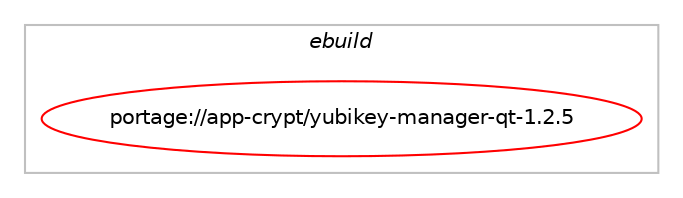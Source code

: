 digraph prolog {

# *************
# Graph options
# *************

newrank=true;
concentrate=true;
compound=true;
graph [rankdir=LR,fontname=Helvetica,fontsize=10,ranksep=1.5];#, ranksep=2.5, nodesep=0.2];
edge  [arrowhead=vee];
node  [fontname=Helvetica,fontsize=10];

# **********
# The ebuild
# **********

subgraph cluster_leftcol {
color=gray;
label=<<i>ebuild</i>>;
id [label="portage://app-crypt/yubikey-manager-qt-1.2.5", color=red, width=4, href="../app-crypt/yubikey-manager-qt-1.2.5.svg"];
}

# ****************
# The dependencies
# ****************

subgraph cluster_midcol {
color=gray;
label=<<i>dependencies</i>>;
subgraph cluster_compile {
fillcolor="#eeeeee";
style=filled;
label=<<i>compile</i>>;
# *** BEGIN UNKNOWN DEPENDENCY TYPE (TODO) ***
# id -> equal(use_conditional_group(positive,python_single_target_python3_10,portage://app-crypt/yubikey-manager-qt-1.2.5,[package_dependency(portage://app-crypt/yubikey-manager-qt-1.2.5,install,no,app-crypt,yubikey-manager,greaterequal,[5.0.0,,,5.0.0],[],[use(enable(python_targets_python3_10),negative)]),package_dependency(portage://app-crypt/yubikey-manager-qt-1.2.5,install,no,dev-python,cryptography,none,[,,],[],[use(enable(python_targets_python3_10),negative)])]))
# *** END UNKNOWN DEPENDENCY TYPE (TODO) ***

# *** BEGIN UNKNOWN DEPENDENCY TYPE (TODO) ***
# id -> equal(use_conditional_group(positive,python_single_target_python3_10,portage://app-crypt/yubikey-manager-qt-1.2.5,[package_dependency(portage://app-crypt/yubikey-manager-qt-1.2.5,install,no,dev-lang,python,none,[,,],[slot(3.10)],[])]))
# *** END UNKNOWN DEPENDENCY TYPE (TODO) ***

# *** BEGIN UNKNOWN DEPENDENCY TYPE (TODO) ***
# id -> equal(use_conditional_group(positive,python_single_target_python3_11,portage://app-crypt/yubikey-manager-qt-1.2.5,[package_dependency(portage://app-crypt/yubikey-manager-qt-1.2.5,install,no,app-crypt,yubikey-manager,greaterequal,[5.0.0,,,5.0.0],[],[use(enable(python_targets_python3_11),negative)]),package_dependency(portage://app-crypt/yubikey-manager-qt-1.2.5,install,no,dev-python,cryptography,none,[,,],[],[use(enable(python_targets_python3_11),negative)])]))
# *** END UNKNOWN DEPENDENCY TYPE (TODO) ***

# *** BEGIN UNKNOWN DEPENDENCY TYPE (TODO) ***
# id -> equal(use_conditional_group(positive,python_single_target_python3_11,portage://app-crypt/yubikey-manager-qt-1.2.5,[package_dependency(portage://app-crypt/yubikey-manager-qt-1.2.5,install,no,dev-lang,python,none,[,,],[slot(3.11)],[])]))
# *** END UNKNOWN DEPENDENCY TYPE (TODO) ***

# *** BEGIN UNKNOWN DEPENDENCY TYPE (TODO) ***
# id -> equal(use_conditional_group(positive,python_single_target_python3_12,portage://app-crypt/yubikey-manager-qt-1.2.5,[package_dependency(portage://app-crypt/yubikey-manager-qt-1.2.5,install,no,app-crypt,yubikey-manager,greaterequal,[5.0.0,,,5.0.0],[],[use(enable(python_targets_python3_12),negative)]),package_dependency(portage://app-crypt/yubikey-manager-qt-1.2.5,install,no,dev-python,cryptography,none,[,,],[],[use(enable(python_targets_python3_12),negative)])]))
# *** END UNKNOWN DEPENDENCY TYPE (TODO) ***

# *** BEGIN UNKNOWN DEPENDENCY TYPE (TODO) ***
# id -> equal(use_conditional_group(positive,python_single_target_python3_12,portage://app-crypt/yubikey-manager-qt-1.2.5,[package_dependency(portage://app-crypt/yubikey-manager-qt-1.2.5,install,no,dev-lang,python,none,[,,],[slot(3.12)],[])]))
# *** END UNKNOWN DEPENDENCY TYPE (TODO) ***

# *** BEGIN UNKNOWN DEPENDENCY TYPE (TODO) ***
# id -> equal(package_dependency(portage://app-crypt/yubikey-manager-qt-1.2.5,install,no,dev-python,pyotherside,none,[,,],[],[use(enable(qt5),none),use(optenable(python_single_target_python3_10),negative),use(optenable(python_single_target_python3_11),negative),use(optenable(python_single_target_python3_12),negative)]))
# *** END UNKNOWN DEPENDENCY TYPE (TODO) ***

# *** BEGIN UNKNOWN DEPENDENCY TYPE (TODO) ***
# id -> equal(package_dependency(portage://app-crypt/yubikey-manager-qt-1.2.5,install,no,dev-qt,qtcore,none,[,,],[slot(5)],[]))
# *** END UNKNOWN DEPENDENCY TYPE (TODO) ***

# *** BEGIN UNKNOWN DEPENDENCY TYPE (TODO) ***
# id -> equal(package_dependency(portage://app-crypt/yubikey-manager-qt-1.2.5,install,no,dev-qt,qtdeclarative,none,[,,],[slot(5)],[]))
# *** END UNKNOWN DEPENDENCY TYPE (TODO) ***

# *** BEGIN UNKNOWN DEPENDENCY TYPE (TODO) ***
# id -> equal(package_dependency(portage://app-crypt/yubikey-manager-qt-1.2.5,install,no,dev-qt,qtgraphicaleffects,none,[,,],[slot(5)],[]))
# *** END UNKNOWN DEPENDENCY TYPE (TODO) ***

# *** BEGIN UNKNOWN DEPENDENCY TYPE (TODO) ***
# id -> equal(package_dependency(portage://app-crypt/yubikey-manager-qt-1.2.5,install,no,dev-qt,qtgui,none,[,,],[slot(5)],[]))
# *** END UNKNOWN DEPENDENCY TYPE (TODO) ***

# *** BEGIN UNKNOWN DEPENDENCY TYPE (TODO) ***
# id -> equal(package_dependency(portage://app-crypt/yubikey-manager-qt-1.2.5,install,no,dev-qt,qtquickcontrols,none,[,,],[slot(5)],[use(enable(widgets),none)]))
# *** END UNKNOWN DEPENDENCY TYPE (TODO) ***

# *** BEGIN UNKNOWN DEPENDENCY TYPE (TODO) ***
# id -> equal(package_dependency(portage://app-crypt/yubikey-manager-qt-1.2.5,install,no,dev-qt,qtquickcontrols2,none,[,,],[slot(5)],[use(enable(widgets),none)]))
# *** END UNKNOWN DEPENDENCY TYPE (TODO) ***

# *** BEGIN UNKNOWN DEPENDENCY TYPE (TODO) ***
# id -> equal(package_dependency(portage://app-crypt/yubikey-manager-qt-1.2.5,install,no,dev-qt,qtsingleapplication,none,[,,],[],[use(enable(qt5),positive),use(enable(X),none)]))
# *** END UNKNOWN DEPENDENCY TYPE (TODO) ***

# *** BEGIN UNKNOWN DEPENDENCY TYPE (TODO) ***
# id -> equal(package_dependency(portage://app-crypt/yubikey-manager-qt-1.2.5,install,no,dev-qt,qtsvg,none,[,,],[slot(5)],[]))
# *** END UNKNOWN DEPENDENCY TYPE (TODO) ***

# *** BEGIN UNKNOWN DEPENDENCY TYPE (TODO) ***
# id -> equal(package_dependency(portage://app-crypt/yubikey-manager-qt-1.2.5,install,no,dev-qt,qtwidgets,none,[,,],[slot(5)],[]))
# *** END UNKNOWN DEPENDENCY TYPE (TODO) ***

}
subgraph cluster_compileandrun {
fillcolor="#eeeeee";
style=filled;
label=<<i>compile and run</i>>;
}
subgraph cluster_run {
fillcolor="#eeeeee";
style=filled;
label=<<i>run</i>>;
# *** BEGIN UNKNOWN DEPENDENCY TYPE (TODO) ***
# id -> equal(use_conditional_group(positive,python_single_target_python3_10,portage://app-crypt/yubikey-manager-qt-1.2.5,[package_dependency(portage://app-crypt/yubikey-manager-qt-1.2.5,run,no,app-crypt,yubikey-manager,greaterequal,[5.0.0,,,5.0.0],[],[use(enable(python_targets_python3_10),negative)]),package_dependency(portage://app-crypt/yubikey-manager-qt-1.2.5,run,no,dev-python,cryptography,none,[,,],[],[use(enable(python_targets_python3_10),negative)])]))
# *** END UNKNOWN DEPENDENCY TYPE (TODO) ***

# *** BEGIN UNKNOWN DEPENDENCY TYPE (TODO) ***
# id -> equal(use_conditional_group(positive,python_single_target_python3_10,portage://app-crypt/yubikey-manager-qt-1.2.5,[package_dependency(portage://app-crypt/yubikey-manager-qt-1.2.5,run,no,dev-lang,python,none,[,,],[slot(3.10)],[])]))
# *** END UNKNOWN DEPENDENCY TYPE (TODO) ***

# *** BEGIN UNKNOWN DEPENDENCY TYPE (TODO) ***
# id -> equal(use_conditional_group(positive,python_single_target_python3_11,portage://app-crypt/yubikey-manager-qt-1.2.5,[package_dependency(portage://app-crypt/yubikey-manager-qt-1.2.5,run,no,app-crypt,yubikey-manager,greaterequal,[5.0.0,,,5.0.0],[],[use(enable(python_targets_python3_11),negative)]),package_dependency(portage://app-crypt/yubikey-manager-qt-1.2.5,run,no,dev-python,cryptography,none,[,,],[],[use(enable(python_targets_python3_11),negative)])]))
# *** END UNKNOWN DEPENDENCY TYPE (TODO) ***

# *** BEGIN UNKNOWN DEPENDENCY TYPE (TODO) ***
# id -> equal(use_conditional_group(positive,python_single_target_python3_11,portage://app-crypt/yubikey-manager-qt-1.2.5,[package_dependency(portage://app-crypt/yubikey-manager-qt-1.2.5,run,no,dev-lang,python,none,[,,],[slot(3.11)],[])]))
# *** END UNKNOWN DEPENDENCY TYPE (TODO) ***

# *** BEGIN UNKNOWN DEPENDENCY TYPE (TODO) ***
# id -> equal(use_conditional_group(positive,python_single_target_python3_12,portage://app-crypt/yubikey-manager-qt-1.2.5,[package_dependency(portage://app-crypt/yubikey-manager-qt-1.2.5,run,no,app-crypt,yubikey-manager,greaterequal,[5.0.0,,,5.0.0],[],[use(enable(python_targets_python3_12),negative)]),package_dependency(portage://app-crypt/yubikey-manager-qt-1.2.5,run,no,dev-python,cryptography,none,[,,],[],[use(enable(python_targets_python3_12),negative)])]))
# *** END UNKNOWN DEPENDENCY TYPE (TODO) ***

# *** BEGIN UNKNOWN DEPENDENCY TYPE (TODO) ***
# id -> equal(use_conditional_group(positive,python_single_target_python3_12,portage://app-crypt/yubikey-manager-qt-1.2.5,[package_dependency(portage://app-crypt/yubikey-manager-qt-1.2.5,run,no,dev-lang,python,none,[,,],[slot(3.12)],[])]))
# *** END UNKNOWN DEPENDENCY TYPE (TODO) ***

# *** BEGIN UNKNOWN DEPENDENCY TYPE (TODO) ***
# id -> equal(package_dependency(portage://app-crypt/yubikey-manager-qt-1.2.5,run,no,dev-python,pyotherside,none,[,,],[],[use(enable(qt5),none),use(optenable(python_single_target_python3_10),negative),use(optenable(python_single_target_python3_11),negative),use(optenable(python_single_target_python3_12),negative)]))
# *** END UNKNOWN DEPENDENCY TYPE (TODO) ***

# *** BEGIN UNKNOWN DEPENDENCY TYPE (TODO) ***
# id -> equal(package_dependency(portage://app-crypt/yubikey-manager-qt-1.2.5,run,no,dev-qt,qtcore,none,[,,],[slot(5)],[]))
# *** END UNKNOWN DEPENDENCY TYPE (TODO) ***

# *** BEGIN UNKNOWN DEPENDENCY TYPE (TODO) ***
# id -> equal(package_dependency(portage://app-crypt/yubikey-manager-qt-1.2.5,run,no,dev-qt,qtdeclarative,none,[,,],[slot(5)],[]))
# *** END UNKNOWN DEPENDENCY TYPE (TODO) ***

# *** BEGIN UNKNOWN DEPENDENCY TYPE (TODO) ***
# id -> equal(package_dependency(portage://app-crypt/yubikey-manager-qt-1.2.5,run,no,dev-qt,qtgraphicaleffects,none,[,,],[slot(5)],[]))
# *** END UNKNOWN DEPENDENCY TYPE (TODO) ***

# *** BEGIN UNKNOWN DEPENDENCY TYPE (TODO) ***
# id -> equal(package_dependency(portage://app-crypt/yubikey-manager-qt-1.2.5,run,no,dev-qt,qtgui,none,[,,],[slot(5)],[]))
# *** END UNKNOWN DEPENDENCY TYPE (TODO) ***

# *** BEGIN UNKNOWN DEPENDENCY TYPE (TODO) ***
# id -> equal(package_dependency(portage://app-crypt/yubikey-manager-qt-1.2.5,run,no,dev-qt,qtquickcontrols,none,[,,],[slot(5)],[use(enable(widgets),none)]))
# *** END UNKNOWN DEPENDENCY TYPE (TODO) ***

# *** BEGIN UNKNOWN DEPENDENCY TYPE (TODO) ***
# id -> equal(package_dependency(portage://app-crypt/yubikey-manager-qt-1.2.5,run,no,dev-qt,qtquickcontrols2,none,[,,],[slot(5)],[use(enable(widgets),none)]))
# *** END UNKNOWN DEPENDENCY TYPE (TODO) ***

# *** BEGIN UNKNOWN DEPENDENCY TYPE (TODO) ***
# id -> equal(package_dependency(portage://app-crypt/yubikey-manager-qt-1.2.5,run,no,dev-qt,qtsingleapplication,none,[,,],[],[use(enable(qt5),positive),use(enable(X),none)]))
# *** END UNKNOWN DEPENDENCY TYPE (TODO) ***

# *** BEGIN UNKNOWN DEPENDENCY TYPE (TODO) ***
# id -> equal(package_dependency(portage://app-crypt/yubikey-manager-qt-1.2.5,run,no,dev-qt,qtsvg,none,[,,],[slot(5)],[]))
# *** END UNKNOWN DEPENDENCY TYPE (TODO) ***

# *** BEGIN UNKNOWN DEPENDENCY TYPE (TODO) ***
# id -> equal(package_dependency(portage://app-crypt/yubikey-manager-qt-1.2.5,run,no,dev-qt,qtwidgets,none,[,,],[slot(5)],[]))
# *** END UNKNOWN DEPENDENCY TYPE (TODO) ***

}
}

# **************
# The candidates
# **************

subgraph cluster_choices {
rank=same;
color=gray;
label=<<i>candidates</i>>;

}

}
